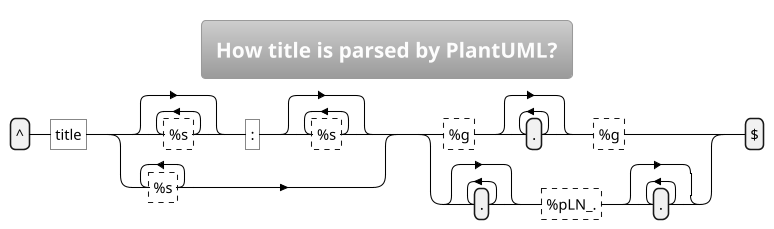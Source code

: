 ' Do not edit
' Theme Gallery
' autogenerated by script
'
@startregex
!theme metal
title How title is parsed by PlantUML?
^title(?:[%s]*:[%s]*|[%s]+)(?:(?:[%g](.*)[%g])|(?:(.*[%pLN_.].*)))$
@endregex

